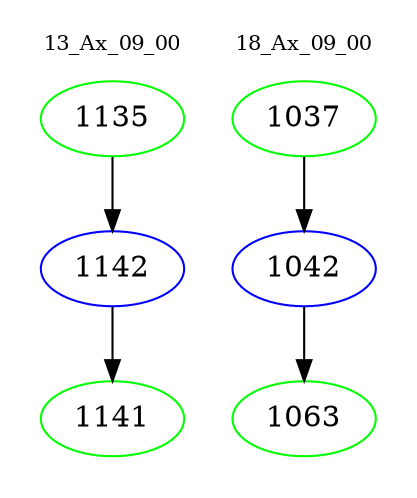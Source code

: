 digraph{
subgraph cluster_0 {
color = white
label = "13_Ax_09_00";
fontsize=10;
T0_1135 [label="1135", color="green"]
T0_1135 -> T0_1142 [color="black"]
T0_1142 [label="1142", color="blue"]
T0_1142 -> T0_1141 [color="black"]
T0_1141 [label="1141", color="green"]
}
subgraph cluster_1 {
color = white
label = "18_Ax_09_00";
fontsize=10;
T1_1037 [label="1037", color="green"]
T1_1037 -> T1_1042 [color="black"]
T1_1042 [label="1042", color="blue"]
T1_1042 -> T1_1063 [color="black"]
T1_1063 [label="1063", color="green"]
}
}
